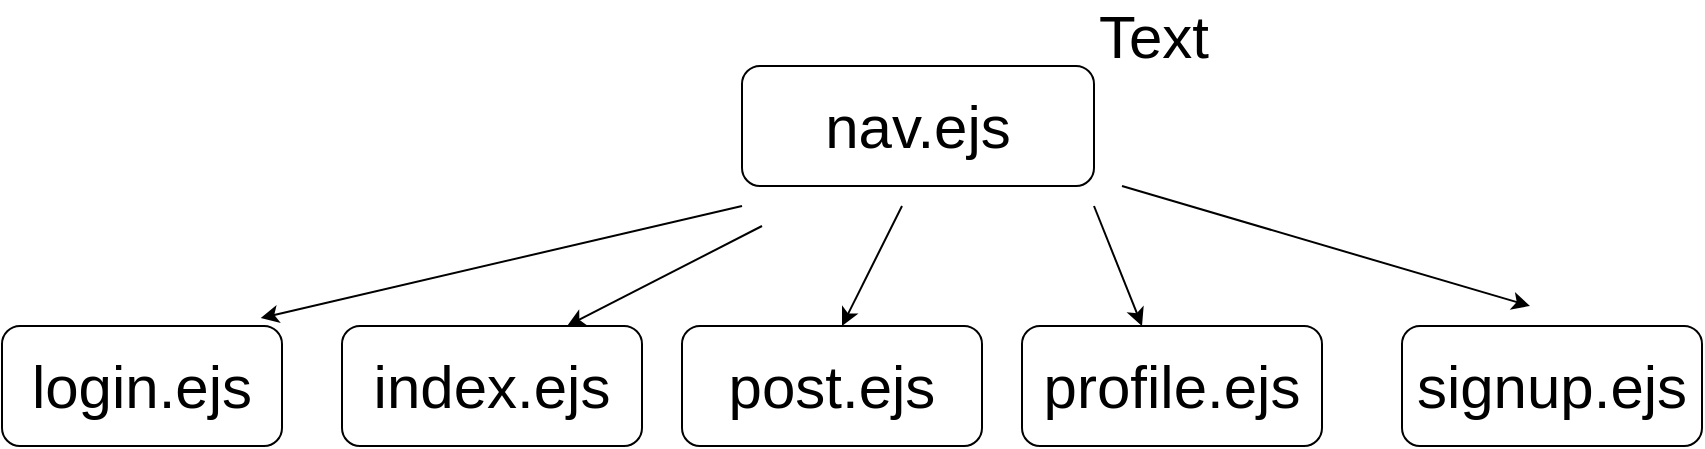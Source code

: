 <mxfile version="17.2.4" type="github">
  <diagram id="bmjsTywZpTkW6j37SbWh" name="Page-1">
    <mxGraphModel dx="1051" dy="2935" grid="1" gridSize="10" guides="1" tooltips="1" connect="1" arrows="1" fold="1" page="1" pageScale="1" pageWidth="827" pageHeight="1169" math="0" shadow="0">
      <root>
        <mxCell id="0" />
        <mxCell id="1" parent="0" />
        <mxCell id="z4wqVW5kkElJdBJ2dBvV-2" value="&lt;font style=&quot;font-size: 30px&quot;&gt;index.ejs&lt;/font&gt;" style="rounded=1;whiteSpace=wrap;html=1;" vertex="1" parent="1">
          <mxGeometry x="190" y="-1030" width="150" height="60" as="geometry" />
        </mxCell>
        <mxCell id="z4wqVW5kkElJdBJ2dBvV-6" value="&lt;span style=&quot;font-size: 30px&quot;&gt;login.ejs&lt;/span&gt;" style="rounded=1;whiteSpace=wrap;html=1;" vertex="1" parent="1">
          <mxGeometry x="20" y="-1030" width="140" height="60" as="geometry" />
        </mxCell>
        <mxCell id="z4wqVW5kkElJdBJ2dBvV-7" value="&lt;font style=&quot;font-size: 30px&quot;&gt;nav.ejs&lt;/font&gt;" style="rounded=1;whiteSpace=wrap;html=1;" vertex="1" parent="1">
          <mxGeometry x="390" y="-1160" width="176" height="60" as="geometry" />
        </mxCell>
        <mxCell id="z4wqVW5kkElJdBJ2dBvV-8" value="&lt;font style=&quot;font-size: 30px&quot;&gt;post.ejs&lt;/font&gt;" style="rounded=1;whiteSpace=wrap;html=1;" vertex="1" parent="1">
          <mxGeometry x="360" y="-1030" width="150" height="60" as="geometry" />
        </mxCell>
        <mxCell id="z4wqVW5kkElJdBJ2dBvV-9" value="&lt;font style=&quot;font-size: 30px&quot;&gt;profile.ejs&lt;/font&gt;" style="rounded=1;whiteSpace=wrap;html=1;" vertex="1" parent="1">
          <mxGeometry x="530" y="-1030" width="150" height="60" as="geometry" />
        </mxCell>
        <mxCell id="z4wqVW5kkElJdBJ2dBvV-10" value="&lt;font style=&quot;font-size: 30px&quot;&gt;signup.ejs&lt;/font&gt;" style="rounded=1;whiteSpace=wrap;html=1;" vertex="1" parent="1">
          <mxGeometry x="720" y="-1030" width="150" height="60" as="geometry" />
        </mxCell>
        <mxCell id="z4wqVW5kkElJdBJ2dBvV-11" value="" style="endArrow=classic;html=1;rounded=0;fontSize=30;entryX=0.924;entryY=-0.066;entryDx=0;entryDy=0;entryPerimeter=0;" edge="1" parent="1" target="z4wqVW5kkElJdBJ2dBvV-6">
          <mxGeometry width="50" height="50" relative="1" as="geometry">
            <mxPoint x="390" y="-1090" as="sourcePoint" />
            <mxPoint x="350" y="-1050" as="targetPoint" />
          </mxGeometry>
        </mxCell>
        <mxCell id="z4wqVW5kkElJdBJ2dBvV-12" value="" style="endArrow=classic;html=1;rounded=0;fontSize=30;entryX=0.75;entryY=0;entryDx=0;entryDy=0;" edge="1" parent="1" target="z4wqVW5kkElJdBJ2dBvV-2">
          <mxGeometry width="50" height="50" relative="1" as="geometry">
            <mxPoint x="400" y="-1080" as="sourcePoint" />
            <mxPoint x="159.36" y="-1023.96" as="targetPoint" />
          </mxGeometry>
        </mxCell>
        <mxCell id="z4wqVW5kkElJdBJ2dBvV-13" value="" style="endArrow=classic;html=1;rounded=0;fontSize=30;" edge="1" parent="1">
          <mxGeometry width="50" height="50" relative="1" as="geometry">
            <mxPoint x="470" y="-1090" as="sourcePoint" />
            <mxPoint x="440" y="-1030" as="targetPoint" />
          </mxGeometry>
        </mxCell>
        <mxCell id="z4wqVW5kkElJdBJ2dBvV-14" value="" style="endArrow=classic;html=1;rounded=0;fontSize=30;entryX=0.4;entryY=0;entryDx=0;entryDy=0;entryPerimeter=0;" edge="1" parent="1" target="z4wqVW5kkElJdBJ2dBvV-9">
          <mxGeometry width="50" height="50" relative="1" as="geometry">
            <mxPoint x="566" y="-1090" as="sourcePoint" />
            <mxPoint x="566.0" y="-1003.96" as="targetPoint" />
          </mxGeometry>
        </mxCell>
        <mxCell id="z4wqVW5kkElJdBJ2dBvV-15" value="" style="endArrow=classic;html=1;rounded=0;fontSize=30;entryX=0.4;entryY=0;entryDx=0;entryDy=0;entryPerimeter=0;" edge="1" parent="1">
          <mxGeometry width="50" height="50" relative="1" as="geometry">
            <mxPoint x="580" y="-1100" as="sourcePoint" />
            <mxPoint x="784" y="-1040" as="targetPoint" />
          </mxGeometry>
        </mxCell>
        <mxCell id="z4wqVW5kkElJdBJ2dBvV-16" value="Text" style="text;html=1;strokeColor=none;fillColor=none;align=center;verticalAlign=middle;whiteSpace=wrap;rounded=0;fontSize=30;" vertex="1" parent="1">
          <mxGeometry x="566" y="-1190" width="60" height="30" as="geometry" />
        </mxCell>
      </root>
    </mxGraphModel>
  </diagram>
</mxfile>

